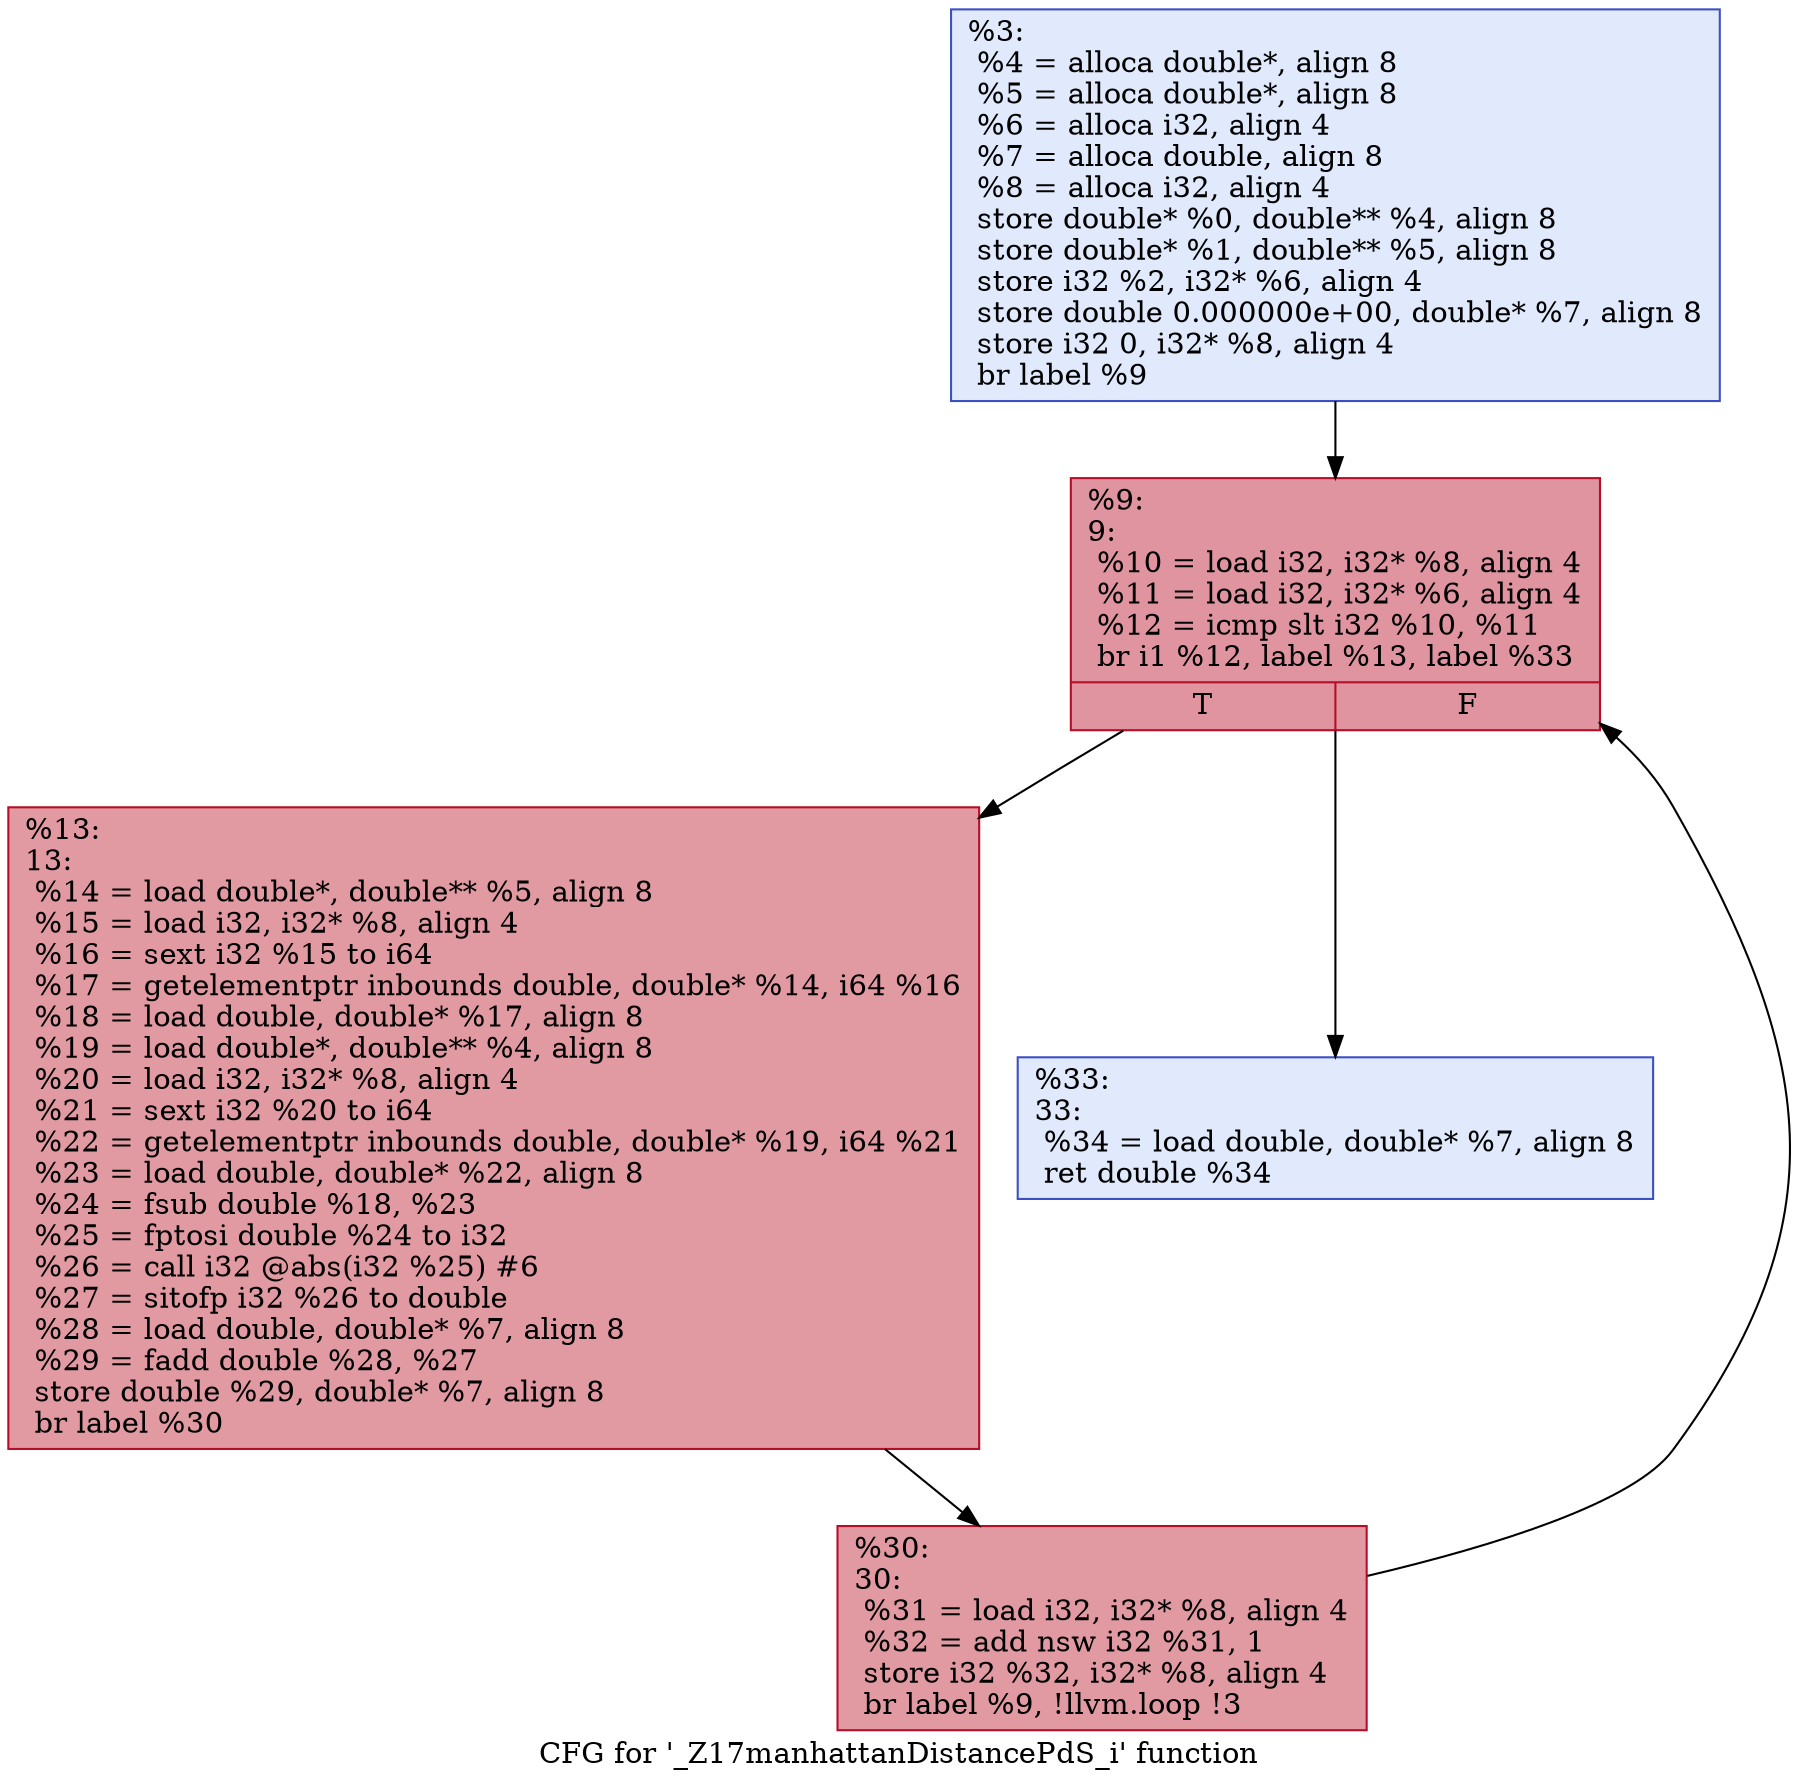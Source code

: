 digraph "CFG for '_Z17manhattanDistancePdS_i' function" {
	label="CFG for '_Z17manhattanDistancePdS_i' function";

	1 [shape=record,color="#3d50c3ff", style=filled, fillcolor="#b9d0f970",label="{%3:\l  %4 = alloca double*, align 8\l  %5 = alloca double*, align 8\l  %6 = alloca i32, align 4\l  %7 = alloca double, align 8\l  %8 = alloca i32, align 4\l  store double* %0, double** %4, align 8\l  store double* %1, double** %5, align 8\l  store i32 %2, i32* %6, align 4\l  store double 0.000000e+00, double* %7, align 8\l  store i32 0, i32* %8, align 4\l  br label %9\l}"];
	1 -> 2;
	2 [shape=record,color="#b70d28ff", style=filled, fillcolor="#b70d2870",label="{%9:\l9:                                                \l  %10 = load i32, i32* %8, align 4\l  %11 = load i32, i32* %6, align 4\l  %12 = icmp slt i32 %10, %11\l  br i1 %12, label %13, label %33\l|{<s0>T|<s1>F}}"];
	2 -> 3;
	2 -> 4;
	3 [shape=record,color="#b70d28ff", style=filled, fillcolor="#bb1b2c70",label="{%13:\l13:                                               \l  %14 = load double*, double** %5, align 8\l  %15 = load i32, i32* %8, align 4\l  %16 = sext i32 %15 to i64\l  %17 = getelementptr inbounds double, double* %14, i64 %16\l  %18 = load double, double* %17, align 8\l  %19 = load double*, double** %4, align 8\l  %20 = load i32, i32* %8, align 4\l  %21 = sext i32 %20 to i64\l  %22 = getelementptr inbounds double, double* %19, i64 %21\l  %23 = load double, double* %22, align 8\l  %24 = fsub double %18, %23\l  %25 = fptosi double %24 to i32\l  %26 = call i32 @abs(i32 %25) #6\l  %27 = sitofp i32 %26 to double\l  %28 = load double, double* %7, align 8\l  %29 = fadd double %28, %27\l  store double %29, double* %7, align 8\l  br label %30\l}"];
	3 -> 5;
	5 [shape=record,color="#b70d28ff", style=filled, fillcolor="#bb1b2c70",label="{%30:\l30:                                               \l  %31 = load i32, i32* %8, align 4\l  %32 = add nsw i32 %31, 1\l  store i32 %32, i32* %8, align 4\l  br label %9, !llvm.loop !3\l}"];
	5 -> 2;
	4 [shape=record,color="#3d50c3ff", style=filled, fillcolor="#b9d0f970",label="{%33:\l33:                                               \l  %34 = load double, double* %7, align 8\l  ret double %34\l}"];
}
